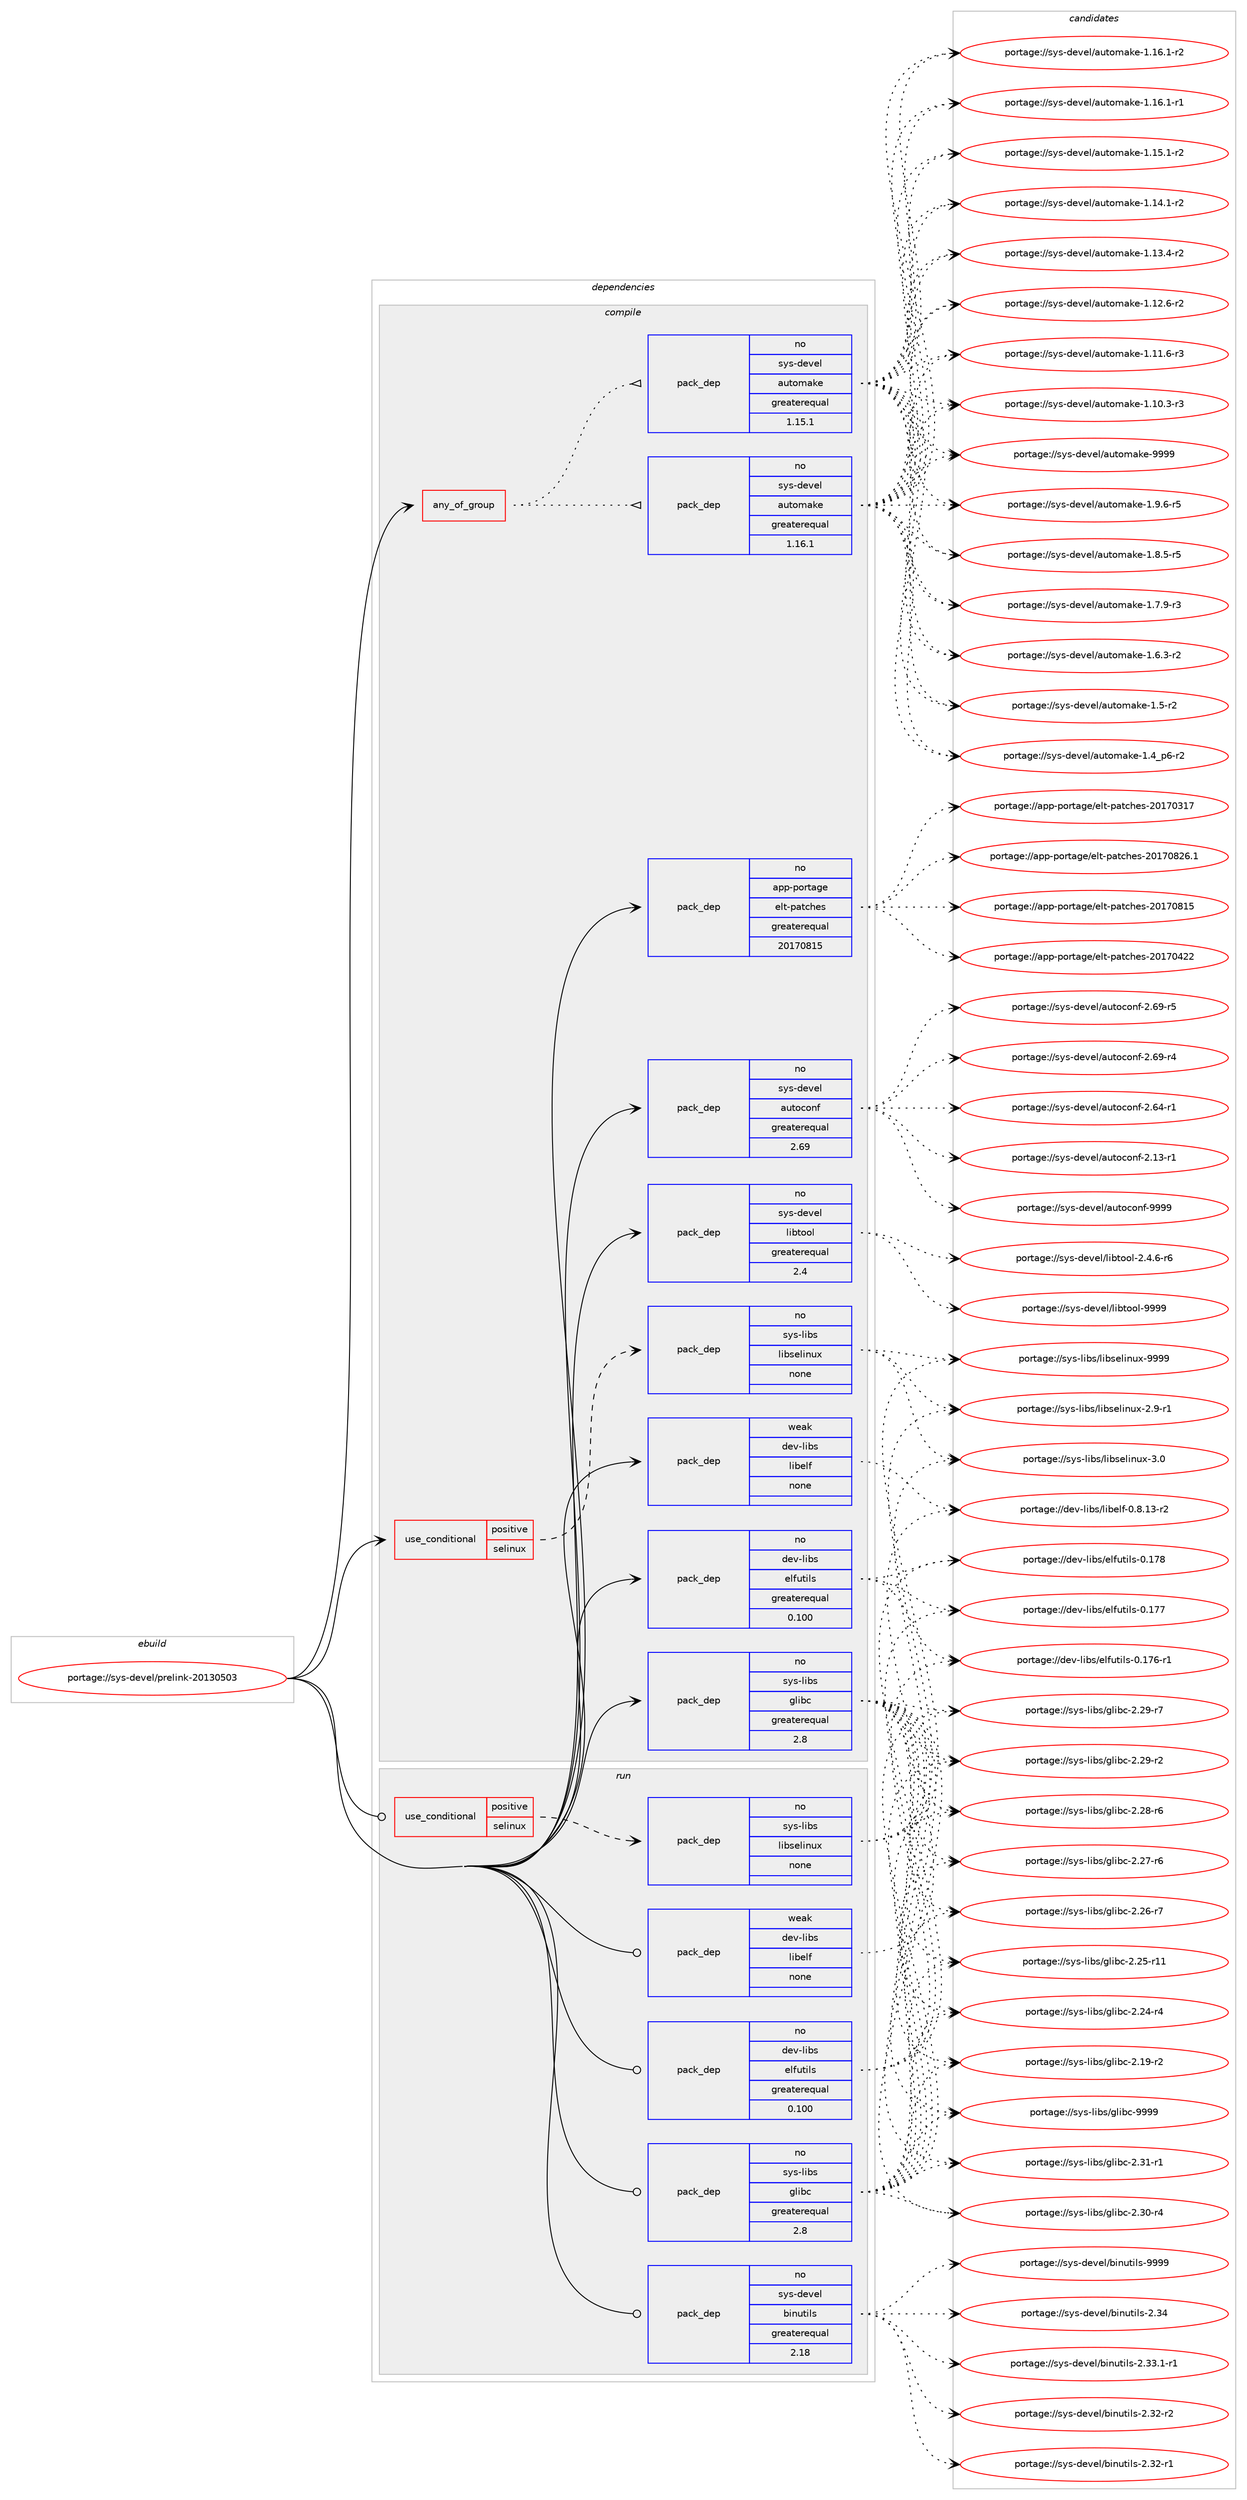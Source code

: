 digraph prolog {

# *************
# Graph options
# *************

newrank=true;
concentrate=true;
compound=true;
graph [rankdir=LR,fontname=Helvetica,fontsize=10,ranksep=1.5];#, ranksep=2.5, nodesep=0.2];
edge  [arrowhead=vee];
node  [fontname=Helvetica,fontsize=10];

# **********
# The ebuild
# **********

subgraph cluster_leftcol {
color=gray;
rank=same;
label=<<i>ebuild</i>>;
id [label="portage://sys-devel/prelink-20130503", color=red, width=4, href="../sys-devel/prelink-20130503.svg"];
}

# ****************
# The dependencies
# ****************

subgraph cluster_midcol {
color=gray;
label=<<i>dependencies</i>>;
subgraph cluster_compile {
fillcolor="#eeeeee";
style=filled;
label=<<i>compile</i>>;
subgraph any635 {
dependency25637 [label=<<TABLE BORDER="0" CELLBORDER="1" CELLSPACING="0" CELLPADDING="4"><TR><TD CELLPADDING="10">any_of_group</TD></TR></TABLE>>, shape=none, color=red];subgraph pack20663 {
dependency25638 [label=<<TABLE BORDER="0" CELLBORDER="1" CELLSPACING="0" CELLPADDING="4" WIDTH="220"><TR><TD ROWSPAN="6" CELLPADDING="30">pack_dep</TD></TR><TR><TD WIDTH="110">no</TD></TR><TR><TD>sys-devel</TD></TR><TR><TD>automake</TD></TR><TR><TD>greaterequal</TD></TR><TR><TD>1.16.1</TD></TR></TABLE>>, shape=none, color=blue];
}
dependency25637:e -> dependency25638:w [weight=20,style="dotted",arrowhead="oinv"];
subgraph pack20664 {
dependency25639 [label=<<TABLE BORDER="0" CELLBORDER="1" CELLSPACING="0" CELLPADDING="4" WIDTH="220"><TR><TD ROWSPAN="6" CELLPADDING="30">pack_dep</TD></TR><TR><TD WIDTH="110">no</TD></TR><TR><TD>sys-devel</TD></TR><TR><TD>automake</TD></TR><TR><TD>greaterequal</TD></TR><TR><TD>1.15.1</TD></TR></TABLE>>, shape=none, color=blue];
}
dependency25637:e -> dependency25639:w [weight=20,style="dotted",arrowhead="oinv"];
}
id:e -> dependency25637:w [weight=20,style="solid",arrowhead="vee"];
subgraph cond4329 {
dependency25640 [label=<<TABLE BORDER="0" CELLBORDER="1" CELLSPACING="0" CELLPADDING="4"><TR><TD ROWSPAN="3" CELLPADDING="10">use_conditional</TD></TR><TR><TD>positive</TD></TR><TR><TD>selinux</TD></TR></TABLE>>, shape=none, color=red];
subgraph pack20665 {
dependency25641 [label=<<TABLE BORDER="0" CELLBORDER="1" CELLSPACING="0" CELLPADDING="4" WIDTH="220"><TR><TD ROWSPAN="6" CELLPADDING="30">pack_dep</TD></TR><TR><TD WIDTH="110">no</TD></TR><TR><TD>sys-libs</TD></TR><TR><TD>libselinux</TD></TR><TR><TD>none</TD></TR><TR><TD></TD></TR></TABLE>>, shape=none, color=blue];
}
dependency25640:e -> dependency25641:w [weight=20,style="dashed",arrowhead="vee"];
}
id:e -> dependency25640:w [weight=20,style="solid",arrowhead="vee"];
subgraph pack20666 {
dependency25642 [label=<<TABLE BORDER="0" CELLBORDER="1" CELLSPACING="0" CELLPADDING="4" WIDTH="220"><TR><TD ROWSPAN="6" CELLPADDING="30">pack_dep</TD></TR><TR><TD WIDTH="110">no</TD></TR><TR><TD>app-portage</TD></TR><TR><TD>elt-patches</TD></TR><TR><TD>greaterequal</TD></TR><TR><TD>20170815</TD></TR></TABLE>>, shape=none, color=blue];
}
id:e -> dependency25642:w [weight=20,style="solid",arrowhead="vee"];
subgraph pack20667 {
dependency25643 [label=<<TABLE BORDER="0" CELLBORDER="1" CELLSPACING="0" CELLPADDING="4" WIDTH="220"><TR><TD ROWSPAN="6" CELLPADDING="30">pack_dep</TD></TR><TR><TD WIDTH="110">no</TD></TR><TR><TD>dev-libs</TD></TR><TR><TD>elfutils</TD></TR><TR><TD>greaterequal</TD></TR><TR><TD>0.100</TD></TR></TABLE>>, shape=none, color=blue];
}
id:e -> dependency25643:w [weight=20,style="solid",arrowhead="vee"];
subgraph pack20668 {
dependency25644 [label=<<TABLE BORDER="0" CELLBORDER="1" CELLSPACING="0" CELLPADDING="4" WIDTH="220"><TR><TD ROWSPAN="6" CELLPADDING="30">pack_dep</TD></TR><TR><TD WIDTH="110">no</TD></TR><TR><TD>sys-devel</TD></TR><TR><TD>autoconf</TD></TR><TR><TD>greaterequal</TD></TR><TR><TD>2.69</TD></TR></TABLE>>, shape=none, color=blue];
}
id:e -> dependency25644:w [weight=20,style="solid",arrowhead="vee"];
subgraph pack20669 {
dependency25645 [label=<<TABLE BORDER="0" CELLBORDER="1" CELLSPACING="0" CELLPADDING="4" WIDTH="220"><TR><TD ROWSPAN="6" CELLPADDING="30">pack_dep</TD></TR><TR><TD WIDTH="110">no</TD></TR><TR><TD>sys-devel</TD></TR><TR><TD>libtool</TD></TR><TR><TD>greaterequal</TD></TR><TR><TD>2.4</TD></TR></TABLE>>, shape=none, color=blue];
}
id:e -> dependency25645:w [weight=20,style="solid",arrowhead="vee"];
subgraph pack20670 {
dependency25646 [label=<<TABLE BORDER="0" CELLBORDER="1" CELLSPACING="0" CELLPADDING="4" WIDTH="220"><TR><TD ROWSPAN="6" CELLPADDING="30">pack_dep</TD></TR><TR><TD WIDTH="110">no</TD></TR><TR><TD>sys-libs</TD></TR><TR><TD>glibc</TD></TR><TR><TD>greaterequal</TD></TR><TR><TD>2.8</TD></TR></TABLE>>, shape=none, color=blue];
}
id:e -> dependency25646:w [weight=20,style="solid",arrowhead="vee"];
subgraph pack20671 {
dependency25647 [label=<<TABLE BORDER="0" CELLBORDER="1" CELLSPACING="0" CELLPADDING="4" WIDTH="220"><TR><TD ROWSPAN="6" CELLPADDING="30">pack_dep</TD></TR><TR><TD WIDTH="110">weak</TD></TR><TR><TD>dev-libs</TD></TR><TR><TD>libelf</TD></TR><TR><TD>none</TD></TR><TR><TD></TD></TR></TABLE>>, shape=none, color=blue];
}
id:e -> dependency25647:w [weight=20,style="solid",arrowhead="vee"];
}
subgraph cluster_compileandrun {
fillcolor="#eeeeee";
style=filled;
label=<<i>compile and run</i>>;
}
subgraph cluster_run {
fillcolor="#eeeeee";
style=filled;
label=<<i>run</i>>;
subgraph cond4330 {
dependency25648 [label=<<TABLE BORDER="0" CELLBORDER="1" CELLSPACING="0" CELLPADDING="4"><TR><TD ROWSPAN="3" CELLPADDING="10">use_conditional</TD></TR><TR><TD>positive</TD></TR><TR><TD>selinux</TD></TR></TABLE>>, shape=none, color=red];
subgraph pack20672 {
dependency25649 [label=<<TABLE BORDER="0" CELLBORDER="1" CELLSPACING="0" CELLPADDING="4" WIDTH="220"><TR><TD ROWSPAN="6" CELLPADDING="30">pack_dep</TD></TR><TR><TD WIDTH="110">no</TD></TR><TR><TD>sys-libs</TD></TR><TR><TD>libselinux</TD></TR><TR><TD>none</TD></TR><TR><TD></TD></TR></TABLE>>, shape=none, color=blue];
}
dependency25648:e -> dependency25649:w [weight=20,style="dashed",arrowhead="vee"];
}
id:e -> dependency25648:w [weight=20,style="solid",arrowhead="odot"];
subgraph pack20673 {
dependency25650 [label=<<TABLE BORDER="0" CELLBORDER="1" CELLSPACING="0" CELLPADDING="4" WIDTH="220"><TR><TD ROWSPAN="6" CELLPADDING="30">pack_dep</TD></TR><TR><TD WIDTH="110">no</TD></TR><TR><TD>dev-libs</TD></TR><TR><TD>elfutils</TD></TR><TR><TD>greaterequal</TD></TR><TR><TD>0.100</TD></TR></TABLE>>, shape=none, color=blue];
}
id:e -> dependency25650:w [weight=20,style="solid",arrowhead="odot"];
subgraph pack20674 {
dependency25651 [label=<<TABLE BORDER="0" CELLBORDER="1" CELLSPACING="0" CELLPADDING="4" WIDTH="220"><TR><TD ROWSPAN="6" CELLPADDING="30">pack_dep</TD></TR><TR><TD WIDTH="110">no</TD></TR><TR><TD>sys-devel</TD></TR><TR><TD>binutils</TD></TR><TR><TD>greaterequal</TD></TR><TR><TD>2.18</TD></TR></TABLE>>, shape=none, color=blue];
}
id:e -> dependency25651:w [weight=20,style="solid",arrowhead="odot"];
subgraph pack20675 {
dependency25652 [label=<<TABLE BORDER="0" CELLBORDER="1" CELLSPACING="0" CELLPADDING="4" WIDTH="220"><TR><TD ROWSPAN="6" CELLPADDING="30">pack_dep</TD></TR><TR><TD WIDTH="110">no</TD></TR><TR><TD>sys-libs</TD></TR><TR><TD>glibc</TD></TR><TR><TD>greaterequal</TD></TR><TR><TD>2.8</TD></TR></TABLE>>, shape=none, color=blue];
}
id:e -> dependency25652:w [weight=20,style="solid",arrowhead="odot"];
subgraph pack20676 {
dependency25653 [label=<<TABLE BORDER="0" CELLBORDER="1" CELLSPACING="0" CELLPADDING="4" WIDTH="220"><TR><TD ROWSPAN="6" CELLPADDING="30">pack_dep</TD></TR><TR><TD WIDTH="110">weak</TD></TR><TR><TD>dev-libs</TD></TR><TR><TD>libelf</TD></TR><TR><TD>none</TD></TR><TR><TD></TD></TR></TABLE>>, shape=none, color=blue];
}
id:e -> dependency25653:w [weight=20,style="solid",arrowhead="odot"];
}
}

# **************
# The candidates
# **************

subgraph cluster_choices {
rank=same;
color=gray;
label=<<i>candidates</i>>;

subgraph choice20663 {
color=black;
nodesep=1;
choice115121115451001011181011084797117116111109971071014557575757 [label="portage://sys-devel/automake-9999", color=red, width=4,href="../sys-devel/automake-9999.svg"];
choice115121115451001011181011084797117116111109971071014549465746544511453 [label="portage://sys-devel/automake-1.9.6-r5", color=red, width=4,href="../sys-devel/automake-1.9.6-r5.svg"];
choice115121115451001011181011084797117116111109971071014549465646534511453 [label="portage://sys-devel/automake-1.8.5-r5", color=red, width=4,href="../sys-devel/automake-1.8.5-r5.svg"];
choice115121115451001011181011084797117116111109971071014549465546574511451 [label="portage://sys-devel/automake-1.7.9-r3", color=red, width=4,href="../sys-devel/automake-1.7.9-r3.svg"];
choice115121115451001011181011084797117116111109971071014549465446514511450 [label="portage://sys-devel/automake-1.6.3-r2", color=red, width=4,href="../sys-devel/automake-1.6.3-r2.svg"];
choice11512111545100101118101108479711711611110997107101454946534511450 [label="portage://sys-devel/automake-1.5-r2", color=red, width=4,href="../sys-devel/automake-1.5-r2.svg"];
choice115121115451001011181011084797117116111109971071014549465295112544511450 [label="portage://sys-devel/automake-1.4_p6-r2", color=red, width=4,href="../sys-devel/automake-1.4_p6-r2.svg"];
choice11512111545100101118101108479711711611110997107101454946495446494511450 [label="portage://sys-devel/automake-1.16.1-r2", color=red, width=4,href="../sys-devel/automake-1.16.1-r2.svg"];
choice11512111545100101118101108479711711611110997107101454946495446494511449 [label="portage://sys-devel/automake-1.16.1-r1", color=red, width=4,href="../sys-devel/automake-1.16.1-r1.svg"];
choice11512111545100101118101108479711711611110997107101454946495346494511450 [label="portage://sys-devel/automake-1.15.1-r2", color=red, width=4,href="../sys-devel/automake-1.15.1-r2.svg"];
choice11512111545100101118101108479711711611110997107101454946495246494511450 [label="portage://sys-devel/automake-1.14.1-r2", color=red, width=4,href="../sys-devel/automake-1.14.1-r2.svg"];
choice11512111545100101118101108479711711611110997107101454946495146524511450 [label="portage://sys-devel/automake-1.13.4-r2", color=red, width=4,href="../sys-devel/automake-1.13.4-r2.svg"];
choice11512111545100101118101108479711711611110997107101454946495046544511450 [label="portage://sys-devel/automake-1.12.6-r2", color=red, width=4,href="../sys-devel/automake-1.12.6-r2.svg"];
choice11512111545100101118101108479711711611110997107101454946494946544511451 [label="portage://sys-devel/automake-1.11.6-r3", color=red, width=4,href="../sys-devel/automake-1.11.6-r3.svg"];
choice11512111545100101118101108479711711611110997107101454946494846514511451 [label="portage://sys-devel/automake-1.10.3-r3", color=red, width=4,href="../sys-devel/automake-1.10.3-r3.svg"];
dependency25638:e -> choice115121115451001011181011084797117116111109971071014557575757:w [style=dotted,weight="100"];
dependency25638:e -> choice115121115451001011181011084797117116111109971071014549465746544511453:w [style=dotted,weight="100"];
dependency25638:e -> choice115121115451001011181011084797117116111109971071014549465646534511453:w [style=dotted,weight="100"];
dependency25638:e -> choice115121115451001011181011084797117116111109971071014549465546574511451:w [style=dotted,weight="100"];
dependency25638:e -> choice115121115451001011181011084797117116111109971071014549465446514511450:w [style=dotted,weight="100"];
dependency25638:e -> choice11512111545100101118101108479711711611110997107101454946534511450:w [style=dotted,weight="100"];
dependency25638:e -> choice115121115451001011181011084797117116111109971071014549465295112544511450:w [style=dotted,weight="100"];
dependency25638:e -> choice11512111545100101118101108479711711611110997107101454946495446494511450:w [style=dotted,weight="100"];
dependency25638:e -> choice11512111545100101118101108479711711611110997107101454946495446494511449:w [style=dotted,weight="100"];
dependency25638:e -> choice11512111545100101118101108479711711611110997107101454946495346494511450:w [style=dotted,weight="100"];
dependency25638:e -> choice11512111545100101118101108479711711611110997107101454946495246494511450:w [style=dotted,weight="100"];
dependency25638:e -> choice11512111545100101118101108479711711611110997107101454946495146524511450:w [style=dotted,weight="100"];
dependency25638:e -> choice11512111545100101118101108479711711611110997107101454946495046544511450:w [style=dotted,weight="100"];
dependency25638:e -> choice11512111545100101118101108479711711611110997107101454946494946544511451:w [style=dotted,weight="100"];
dependency25638:e -> choice11512111545100101118101108479711711611110997107101454946494846514511451:w [style=dotted,weight="100"];
}
subgraph choice20664 {
color=black;
nodesep=1;
choice115121115451001011181011084797117116111109971071014557575757 [label="portage://sys-devel/automake-9999", color=red, width=4,href="../sys-devel/automake-9999.svg"];
choice115121115451001011181011084797117116111109971071014549465746544511453 [label="portage://sys-devel/automake-1.9.6-r5", color=red, width=4,href="../sys-devel/automake-1.9.6-r5.svg"];
choice115121115451001011181011084797117116111109971071014549465646534511453 [label="portage://sys-devel/automake-1.8.5-r5", color=red, width=4,href="../sys-devel/automake-1.8.5-r5.svg"];
choice115121115451001011181011084797117116111109971071014549465546574511451 [label="portage://sys-devel/automake-1.7.9-r3", color=red, width=4,href="../sys-devel/automake-1.7.9-r3.svg"];
choice115121115451001011181011084797117116111109971071014549465446514511450 [label="portage://sys-devel/automake-1.6.3-r2", color=red, width=4,href="../sys-devel/automake-1.6.3-r2.svg"];
choice11512111545100101118101108479711711611110997107101454946534511450 [label="portage://sys-devel/automake-1.5-r2", color=red, width=4,href="../sys-devel/automake-1.5-r2.svg"];
choice115121115451001011181011084797117116111109971071014549465295112544511450 [label="portage://sys-devel/automake-1.4_p6-r2", color=red, width=4,href="../sys-devel/automake-1.4_p6-r2.svg"];
choice11512111545100101118101108479711711611110997107101454946495446494511450 [label="portage://sys-devel/automake-1.16.1-r2", color=red, width=4,href="../sys-devel/automake-1.16.1-r2.svg"];
choice11512111545100101118101108479711711611110997107101454946495446494511449 [label="portage://sys-devel/automake-1.16.1-r1", color=red, width=4,href="../sys-devel/automake-1.16.1-r1.svg"];
choice11512111545100101118101108479711711611110997107101454946495346494511450 [label="portage://sys-devel/automake-1.15.1-r2", color=red, width=4,href="../sys-devel/automake-1.15.1-r2.svg"];
choice11512111545100101118101108479711711611110997107101454946495246494511450 [label="portage://sys-devel/automake-1.14.1-r2", color=red, width=4,href="../sys-devel/automake-1.14.1-r2.svg"];
choice11512111545100101118101108479711711611110997107101454946495146524511450 [label="portage://sys-devel/automake-1.13.4-r2", color=red, width=4,href="../sys-devel/automake-1.13.4-r2.svg"];
choice11512111545100101118101108479711711611110997107101454946495046544511450 [label="portage://sys-devel/automake-1.12.6-r2", color=red, width=4,href="../sys-devel/automake-1.12.6-r2.svg"];
choice11512111545100101118101108479711711611110997107101454946494946544511451 [label="portage://sys-devel/automake-1.11.6-r3", color=red, width=4,href="../sys-devel/automake-1.11.6-r3.svg"];
choice11512111545100101118101108479711711611110997107101454946494846514511451 [label="portage://sys-devel/automake-1.10.3-r3", color=red, width=4,href="../sys-devel/automake-1.10.3-r3.svg"];
dependency25639:e -> choice115121115451001011181011084797117116111109971071014557575757:w [style=dotted,weight="100"];
dependency25639:e -> choice115121115451001011181011084797117116111109971071014549465746544511453:w [style=dotted,weight="100"];
dependency25639:e -> choice115121115451001011181011084797117116111109971071014549465646534511453:w [style=dotted,weight="100"];
dependency25639:e -> choice115121115451001011181011084797117116111109971071014549465546574511451:w [style=dotted,weight="100"];
dependency25639:e -> choice115121115451001011181011084797117116111109971071014549465446514511450:w [style=dotted,weight="100"];
dependency25639:e -> choice11512111545100101118101108479711711611110997107101454946534511450:w [style=dotted,weight="100"];
dependency25639:e -> choice115121115451001011181011084797117116111109971071014549465295112544511450:w [style=dotted,weight="100"];
dependency25639:e -> choice11512111545100101118101108479711711611110997107101454946495446494511450:w [style=dotted,weight="100"];
dependency25639:e -> choice11512111545100101118101108479711711611110997107101454946495446494511449:w [style=dotted,weight="100"];
dependency25639:e -> choice11512111545100101118101108479711711611110997107101454946495346494511450:w [style=dotted,weight="100"];
dependency25639:e -> choice11512111545100101118101108479711711611110997107101454946495246494511450:w [style=dotted,weight="100"];
dependency25639:e -> choice11512111545100101118101108479711711611110997107101454946495146524511450:w [style=dotted,weight="100"];
dependency25639:e -> choice11512111545100101118101108479711711611110997107101454946495046544511450:w [style=dotted,weight="100"];
dependency25639:e -> choice11512111545100101118101108479711711611110997107101454946494946544511451:w [style=dotted,weight="100"];
dependency25639:e -> choice11512111545100101118101108479711711611110997107101454946494846514511451:w [style=dotted,weight="100"];
}
subgraph choice20665 {
color=black;
nodesep=1;
choice115121115451081059811547108105981151011081051101171204557575757 [label="portage://sys-libs/libselinux-9999", color=red, width=4,href="../sys-libs/libselinux-9999.svg"];
choice1151211154510810598115471081059811510110810511011712045514648 [label="portage://sys-libs/libselinux-3.0", color=red, width=4,href="../sys-libs/libselinux-3.0.svg"];
choice11512111545108105981154710810598115101108105110117120455046574511449 [label="portage://sys-libs/libselinux-2.9-r1", color=red, width=4,href="../sys-libs/libselinux-2.9-r1.svg"];
dependency25641:e -> choice115121115451081059811547108105981151011081051101171204557575757:w [style=dotted,weight="100"];
dependency25641:e -> choice1151211154510810598115471081059811510110810511011712045514648:w [style=dotted,weight="100"];
dependency25641:e -> choice11512111545108105981154710810598115101108105110117120455046574511449:w [style=dotted,weight="100"];
}
subgraph choice20666 {
color=black;
nodesep=1;
choice971121124511211111411697103101471011081164511297116991041011154550484955485650544649 [label="portage://app-portage/elt-patches-20170826.1", color=red, width=4,href="../app-portage/elt-patches-20170826.1.svg"];
choice97112112451121111141169710310147101108116451129711699104101115455048495548564953 [label="portage://app-portage/elt-patches-20170815", color=red, width=4,href="../app-portage/elt-patches-20170815.svg"];
choice97112112451121111141169710310147101108116451129711699104101115455048495548525050 [label="portage://app-portage/elt-patches-20170422", color=red, width=4,href="../app-portage/elt-patches-20170422.svg"];
choice97112112451121111141169710310147101108116451129711699104101115455048495548514955 [label="portage://app-portage/elt-patches-20170317", color=red, width=4,href="../app-portage/elt-patches-20170317.svg"];
dependency25642:e -> choice971121124511211111411697103101471011081164511297116991041011154550484955485650544649:w [style=dotted,weight="100"];
dependency25642:e -> choice97112112451121111141169710310147101108116451129711699104101115455048495548564953:w [style=dotted,weight="100"];
dependency25642:e -> choice97112112451121111141169710310147101108116451129711699104101115455048495548525050:w [style=dotted,weight="100"];
dependency25642:e -> choice97112112451121111141169710310147101108116451129711699104101115455048495548514955:w [style=dotted,weight="100"];
}
subgraph choice20667 {
color=black;
nodesep=1;
choice100101118451081059811547101108102117116105108115454846495556 [label="portage://dev-libs/elfutils-0.178", color=red, width=4,href="../dev-libs/elfutils-0.178.svg"];
choice100101118451081059811547101108102117116105108115454846495555 [label="portage://dev-libs/elfutils-0.177", color=red, width=4,href="../dev-libs/elfutils-0.177.svg"];
choice1001011184510810598115471011081021171161051081154548464955544511449 [label="portage://dev-libs/elfutils-0.176-r1", color=red, width=4,href="../dev-libs/elfutils-0.176-r1.svg"];
dependency25643:e -> choice100101118451081059811547101108102117116105108115454846495556:w [style=dotted,weight="100"];
dependency25643:e -> choice100101118451081059811547101108102117116105108115454846495555:w [style=dotted,weight="100"];
dependency25643:e -> choice1001011184510810598115471011081021171161051081154548464955544511449:w [style=dotted,weight="100"];
}
subgraph choice20668 {
color=black;
nodesep=1;
choice115121115451001011181011084797117116111991111101024557575757 [label="portage://sys-devel/autoconf-9999", color=red, width=4,href="../sys-devel/autoconf-9999.svg"];
choice1151211154510010111810110847971171161119911111010245504654574511453 [label="portage://sys-devel/autoconf-2.69-r5", color=red, width=4,href="../sys-devel/autoconf-2.69-r5.svg"];
choice1151211154510010111810110847971171161119911111010245504654574511452 [label="portage://sys-devel/autoconf-2.69-r4", color=red, width=4,href="../sys-devel/autoconf-2.69-r4.svg"];
choice1151211154510010111810110847971171161119911111010245504654524511449 [label="portage://sys-devel/autoconf-2.64-r1", color=red, width=4,href="../sys-devel/autoconf-2.64-r1.svg"];
choice1151211154510010111810110847971171161119911111010245504649514511449 [label="portage://sys-devel/autoconf-2.13-r1", color=red, width=4,href="../sys-devel/autoconf-2.13-r1.svg"];
dependency25644:e -> choice115121115451001011181011084797117116111991111101024557575757:w [style=dotted,weight="100"];
dependency25644:e -> choice1151211154510010111810110847971171161119911111010245504654574511453:w [style=dotted,weight="100"];
dependency25644:e -> choice1151211154510010111810110847971171161119911111010245504654574511452:w [style=dotted,weight="100"];
dependency25644:e -> choice1151211154510010111810110847971171161119911111010245504654524511449:w [style=dotted,weight="100"];
dependency25644:e -> choice1151211154510010111810110847971171161119911111010245504649514511449:w [style=dotted,weight="100"];
}
subgraph choice20669 {
color=black;
nodesep=1;
choice1151211154510010111810110847108105981161111111084557575757 [label="portage://sys-devel/libtool-9999", color=red, width=4,href="../sys-devel/libtool-9999.svg"];
choice1151211154510010111810110847108105981161111111084550465246544511454 [label="portage://sys-devel/libtool-2.4.6-r6", color=red, width=4,href="../sys-devel/libtool-2.4.6-r6.svg"];
dependency25645:e -> choice1151211154510010111810110847108105981161111111084557575757:w [style=dotted,weight="100"];
dependency25645:e -> choice1151211154510010111810110847108105981161111111084550465246544511454:w [style=dotted,weight="100"];
}
subgraph choice20670 {
color=black;
nodesep=1;
choice11512111545108105981154710310810598994557575757 [label="portage://sys-libs/glibc-9999", color=red, width=4,href="../sys-libs/glibc-9999.svg"];
choice115121115451081059811547103108105989945504651494511449 [label="portage://sys-libs/glibc-2.31-r1", color=red, width=4,href="../sys-libs/glibc-2.31-r1.svg"];
choice115121115451081059811547103108105989945504651484511452 [label="portage://sys-libs/glibc-2.30-r4", color=red, width=4,href="../sys-libs/glibc-2.30-r4.svg"];
choice115121115451081059811547103108105989945504650574511455 [label="portage://sys-libs/glibc-2.29-r7", color=red, width=4,href="../sys-libs/glibc-2.29-r7.svg"];
choice115121115451081059811547103108105989945504650574511450 [label="portage://sys-libs/glibc-2.29-r2", color=red, width=4,href="../sys-libs/glibc-2.29-r2.svg"];
choice115121115451081059811547103108105989945504650564511454 [label="portage://sys-libs/glibc-2.28-r6", color=red, width=4,href="../sys-libs/glibc-2.28-r6.svg"];
choice115121115451081059811547103108105989945504650554511454 [label="portage://sys-libs/glibc-2.27-r6", color=red, width=4,href="../sys-libs/glibc-2.27-r6.svg"];
choice115121115451081059811547103108105989945504650544511455 [label="portage://sys-libs/glibc-2.26-r7", color=red, width=4,href="../sys-libs/glibc-2.26-r7.svg"];
choice11512111545108105981154710310810598994550465053451144949 [label="portage://sys-libs/glibc-2.25-r11", color=red, width=4,href="../sys-libs/glibc-2.25-r11.svg"];
choice115121115451081059811547103108105989945504650524511452 [label="portage://sys-libs/glibc-2.24-r4", color=red, width=4,href="../sys-libs/glibc-2.24-r4.svg"];
choice115121115451081059811547103108105989945504649574511450 [label="portage://sys-libs/glibc-2.19-r2", color=red, width=4,href="../sys-libs/glibc-2.19-r2.svg"];
dependency25646:e -> choice11512111545108105981154710310810598994557575757:w [style=dotted,weight="100"];
dependency25646:e -> choice115121115451081059811547103108105989945504651494511449:w [style=dotted,weight="100"];
dependency25646:e -> choice115121115451081059811547103108105989945504651484511452:w [style=dotted,weight="100"];
dependency25646:e -> choice115121115451081059811547103108105989945504650574511455:w [style=dotted,weight="100"];
dependency25646:e -> choice115121115451081059811547103108105989945504650574511450:w [style=dotted,weight="100"];
dependency25646:e -> choice115121115451081059811547103108105989945504650564511454:w [style=dotted,weight="100"];
dependency25646:e -> choice115121115451081059811547103108105989945504650554511454:w [style=dotted,weight="100"];
dependency25646:e -> choice115121115451081059811547103108105989945504650544511455:w [style=dotted,weight="100"];
dependency25646:e -> choice11512111545108105981154710310810598994550465053451144949:w [style=dotted,weight="100"];
dependency25646:e -> choice115121115451081059811547103108105989945504650524511452:w [style=dotted,weight="100"];
dependency25646:e -> choice115121115451081059811547103108105989945504649574511450:w [style=dotted,weight="100"];
}
subgraph choice20671 {
color=black;
nodesep=1;
choice10010111845108105981154710810598101108102454846564649514511450 [label="portage://dev-libs/libelf-0.8.13-r2", color=red, width=4,href="../dev-libs/libelf-0.8.13-r2.svg"];
dependency25647:e -> choice10010111845108105981154710810598101108102454846564649514511450:w [style=dotted,weight="100"];
}
subgraph choice20672 {
color=black;
nodesep=1;
choice115121115451081059811547108105981151011081051101171204557575757 [label="portage://sys-libs/libselinux-9999", color=red, width=4,href="../sys-libs/libselinux-9999.svg"];
choice1151211154510810598115471081059811510110810511011712045514648 [label="portage://sys-libs/libselinux-3.0", color=red, width=4,href="../sys-libs/libselinux-3.0.svg"];
choice11512111545108105981154710810598115101108105110117120455046574511449 [label="portage://sys-libs/libselinux-2.9-r1", color=red, width=4,href="../sys-libs/libselinux-2.9-r1.svg"];
dependency25649:e -> choice115121115451081059811547108105981151011081051101171204557575757:w [style=dotted,weight="100"];
dependency25649:e -> choice1151211154510810598115471081059811510110810511011712045514648:w [style=dotted,weight="100"];
dependency25649:e -> choice11512111545108105981154710810598115101108105110117120455046574511449:w [style=dotted,weight="100"];
}
subgraph choice20673 {
color=black;
nodesep=1;
choice100101118451081059811547101108102117116105108115454846495556 [label="portage://dev-libs/elfutils-0.178", color=red, width=4,href="../dev-libs/elfutils-0.178.svg"];
choice100101118451081059811547101108102117116105108115454846495555 [label="portage://dev-libs/elfutils-0.177", color=red, width=4,href="../dev-libs/elfutils-0.177.svg"];
choice1001011184510810598115471011081021171161051081154548464955544511449 [label="portage://dev-libs/elfutils-0.176-r1", color=red, width=4,href="../dev-libs/elfutils-0.176-r1.svg"];
dependency25650:e -> choice100101118451081059811547101108102117116105108115454846495556:w [style=dotted,weight="100"];
dependency25650:e -> choice100101118451081059811547101108102117116105108115454846495555:w [style=dotted,weight="100"];
dependency25650:e -> choice1001011184510810598115471011081021171161051081154548464955544511449:w [style=dotted,weight="100"];
}
subgraph choice20674 {
color=black;
nodesep=1;
choice1151211154510010111810110847981051101171161051081154557575757 [label="portage://sys-devel/binutils-9999", color=red, width=4,href="../sys-devel/binutils-9999.svg"];
choice1151211154510010111810110847981051101171161051081154550465152 [label="portage://sys-devel/binutils-2.34", color=red, width=4,href="../sys-devel/binutils-2.34.svg"];
choice115121115451001011181011084798105110117116105108115455046515146494511449 [label="portage://sys-devel/binutils-2.33.1-r1", color=red, width=4,href="../sys-devel/binutils-2.33.1-r1.svg"];
choice11512111545100101118101108479810511011711610510811545504651504511450 [label="portage://sys-devel/binutils-2.32-r2", color=red, width=4,href="../sys-devel/binutils-2.32-r2.svg"];
choice11512111545100101118101108479810511011711610510811545504651504511449 [label="portage://sys-devel/binutils-2.32-r1", color=red, width=4,href="../sys-devel/binutils-2.32-r1.svg"];
dependency25651:e -> choice1151211154510010111810110847981051101171161051081154557575757:w [style=dotted,weight="100"];
dependency25651:e -> choice1151211154510010111810110847981051101171161051081154550465152:w [style=dotted,weight="100"];
dependency25651:e -> choice115121115451001011181011084798105110117116105108115455046515146494511449:w [style=dotted,weight="100"];
dependency25651:e -> choice11512111545100101118101108479810511011711610510811545504651504511450:w [style=dotted,weight="100"];
dependency25651:e -> choice11512111545100101118101108479810511011711610510811545504651504511449:w [style=dotted,weight="100"];
}
subgraph choice20675 {
color=black;
nodesep=1;
choice11512111545108105981154710310810598994557575757 [label="portage://sys-libs/glibc-9999", color=red, width=4,href="../sys-libs/glibc-9999.svg"];
choice115121115451081059811547103108105989945504651494511449 [label="portage://sys-libs/glibc-2.31-r1", color=red, width=4,href="../sys-libs/glibc-2.31-r1.svg"];
choice115121115451081059811547103108105989945504651484511452 [label="portage://sys-libs/glibc-2.30-r4", color=red, width=4,href="../sys-libs/glibc-2.30-r4.svg"];
choice115121115451081059811547103108105989945504650574511455 [label="portage://sys-libs/glibc-2.29-r7", color=red, width=4,href="../sys-libs/glibc-2.29-r7.svg"];
choice115121115451081059811547103108105989945504650574511450 [label="portage://sys-libs/glibc-2.29-r2", color=red, width=4,href="../sys-libs/glibc-2.29-r2.svg"];
choice115121115451081059811547103108105989945504650564511454 [label="portage://sys-libs/glibc-2.28-r6", color=red, width=4,href="../sys-libs/glibc-2.28-r6.svg"];
choice115121115451081059811547103108105989945504650554511454 [label="portage://sys-libs/glibc-2.27-r6", color=red, width=4,href="../sys-libs/glibc-2.27-r6.svg"];
choice115121115451081059811547103108105989945504650544511455 [label="portage://sys-libs/glibc-2.26-r7", color=red, width=4,href="../sys-libs/glibc-2.26-r7.svg"];
choice11512111545108105981154710310810598994550465053451144949 [label="portage://sys-libs/glibc-2.25-r11", color=red, width=4,href="../sys-libs/glibc-2.25-r11.svg"];
choice115121115451081059811547103108105989945504650524511452 [label="portage://sys-libs/glibc-2.24-r4", color=red, width=4,href="../sys-libs/glibc-2.24-r4.svg"];
choice115121115451081059811547103108105989945504649574511450 [label="portage://sys-libs/glibc-2.19-r2", color=red, width=4,href="../sys-libs/glibc-2.19-r2.svg"];
dependency25652:e -> choice11512111545108105981154710310810598994557575757:w [style=dotted,weight="100"];
dependency25652:e -> choice115121115451081059811547103108105989945504651494511449:w [style=dotted,weight="100"];
dependency25652:e -> choice115121115451081059811547103108105989945504651484511452:w [style=dotted,weight="100"];
dependency25652:e -> choice115121115451081059811547103108105989945504650574511455:w [style=dotted,weight="100"];
dependency25652:e -> choice115121115451081059811547103108105989945504650574511450:w [style=dotted,weight="100"];
dependency25652:e -> choice115121115451081059811547103108105989945504650564511454:w [style=dotted,weight="100"];
dependency25652:e -> choice115121115451081059811547103108105989945504650554511454:w [style=dotted,weight="100"];
dependency25652:e -> choice115121115451081059811547103108105989945504650544511455:w [style=dotted,weight="100"];
dependency25652:e -> choice11512111545108105981154710310810598994550465053451144949:w [style=dotted,weight="100"];
dependency25652:e -> choice115121115451081059811547103108105989945504650524511452:w [style=dotted,weight="100"];
dependency25652:e -> choice115121115451081059811547103108105989945504649574511450:w [style=dotted,weight="100"];
}
subgraph choice20676 {
color=black;
nodesep=1;
choice10010111845108105981154710810598101108102454846564649514511450 [label="portage://dev-libs/libelf-0.8.13-r2", color=red, width=4,href="../dev-libs/libelf-0.8.13-r2.svg"];
dependency25653:e -> choice10010111845108105981154710810598101108102454846564649514511450:w [style=dotted,weight="100"];
}
}

}
